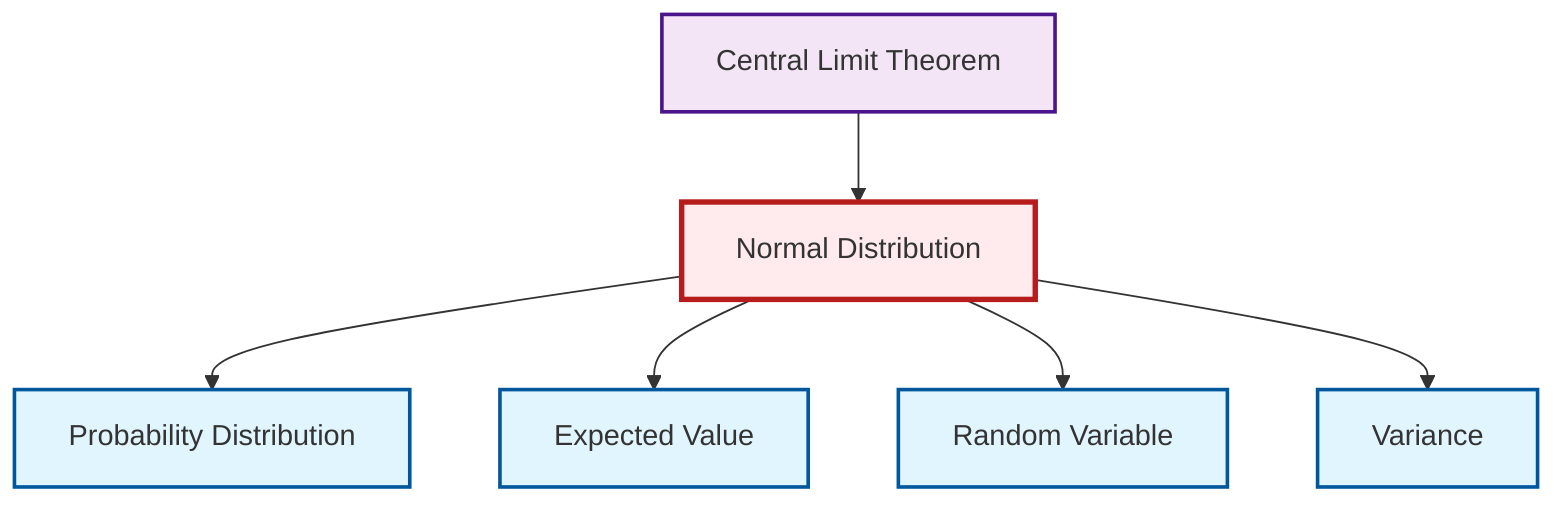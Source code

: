 graph TD
    classDef definition fill:#e1f5fe,stroke:#01579b,stroke-width:2px
    classDef theorem fill:#f3e5f5,stroke:#4a148c,stroke-width:2px
    classDef axiom fill:#fff3e0,stroke:#e65100,stroke-width:2px
    classDef example fill:#e8f5e9,stroke:#1b5e20,stroke-width:2px
    classDef current fill:#ffebee,stroke:#b71c1c,stroke-width:3px
    def-expectation["Expected Value"]:::definition
    thm-central-limit["Central Limit Theorem"]:::theorem
    def-variance["Variance"]:::definition
    def-random-variable["Random Variable"]:::definition
    def-normal-distribution["Normal Distribution"]:::definition
    def-probability-distribution["Probability Distribution"]:::definition
    def-normal-distribution --> def-probability-distribution
    def-normal-distribution --> def-expectation
    def-normal-distribution --> def-random-variable
    thm-central-limit --> def-normal-distribution
    def-normal-distribution --> def-variance
    class def-normal-distribution current